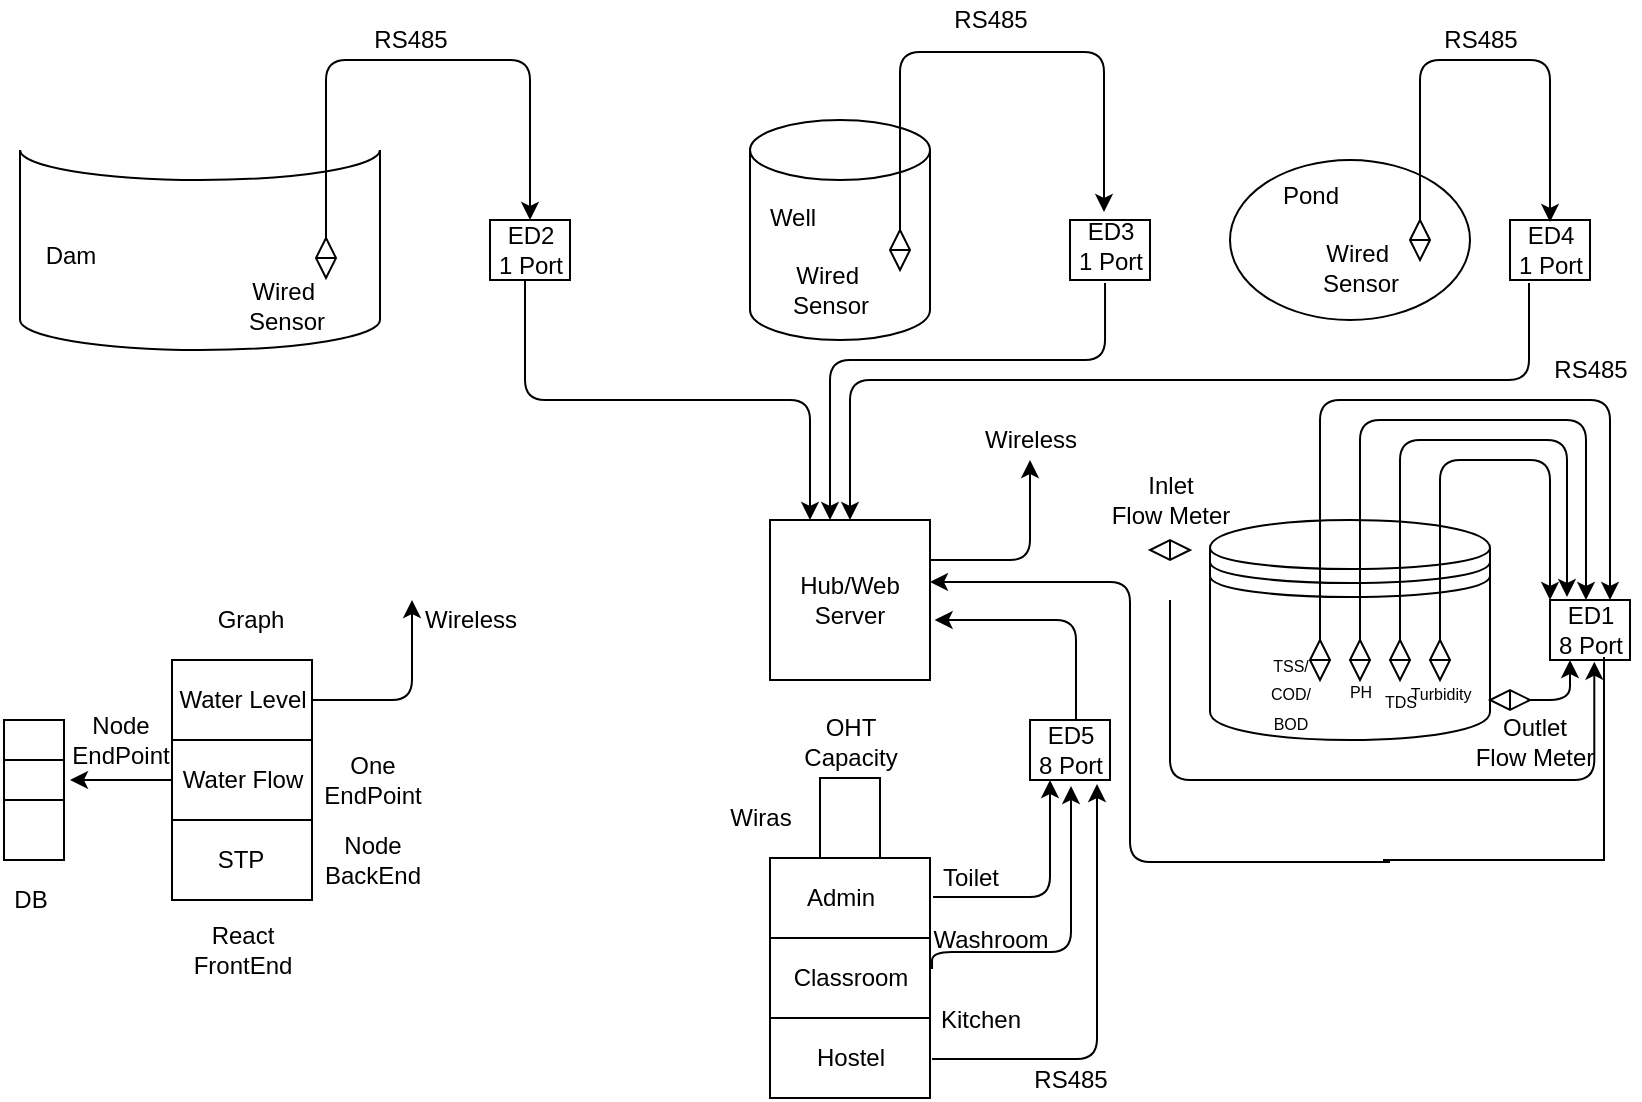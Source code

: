 <mxfile>
    <diagram id="kwumHu8r9ylj2fb_xfT_" name="Page-1">
        <mxGraphModel dx="820" dy="478" grid="1" gridSize="10" guides="1" tooltips="1" connect="1" arrows="1" fold="1" page="1" pageScale="1" pageWidth="850" pageHeight="1100" background="none" math="0" shadow="0">
            <root>
                <mxCell id="0"/>
                <mxCell id="1" parent="0"/>
                <mxCell id="13" value="" style="shape=cylinder3;whiteSpace=wrap;html=1;boundedLbl=1;backgroundOutline=1;size=15;lid=0;" parent="1" vertex="1">
                    <mxGeometry x="25" y="125" width="180" height="100" as="geometry"/>
                </mxCell>
                <mxCell id="15" value="" style="verticalLabelPosition=bottom;verticalAlign=top;html=1;shape=mxgraph.basic.rect;fillColor2=none;strokeWidth=1;size=20;indent=5;" parent="1" vertex="1">
                    <mxGeometry x="260" y="160" width="40" height="30" as="geometry"/>
                </mxCell>
                <mxCell id="19" value="" style="shape=cylinder3;whiteSpace=wrap;html=1;boundedLbl=1;backgroundOutline=1;size=15;" parent="1" vertex="1">
                    <mxGeometry x="390" y="110" width="90" height="110" as="geometry"/>
                </mxCell>
                <mxCell id="20" value="" style="verticalLabelPosition=bottom;verticalAlign=top;html=1;shape=mxgraph.basic.rect;fillColor2=none;strokeWidth=1;size=20;indent=5;" parent="1" vertex="1">
                    <mxGeometry x="550" y="160" width="40" height="30" as="geometry"/>
                </mxCell>
                <mxCell id="21" value="" style="ellipse;whiteSpace=wrap;html=1;" parent="1" vertex="1">
                    <mxGeometry x="630" y="130" width="120" height="80" as="geometry"/>
                </mxCell>
                <mxCell id="22" value="" style="verticalLabelPosition=bottom;verticalAlign=top;html=1;shape=mxgraph.basic.rect;fillColor2=none;strokeWidth=1;size=15;indent=5;" parent="1" vertex="1">
                    <mxGeometry x="770" y="160" width="40" height="30" as="geometry"/>
                </mxCell>
                <mxCell id="23" value="Hub/Web&lt;br&gt;Server" style="whiteSpace=wrap;html=1;aspect=fixed;" parent="1" vertex="1">
                    <mxGeometry x="400" y="310" width="80" height="80" as="geometry"/>
                </mxCell>
                <mxCell id="24" value="" style="shape=datastore;whiteSpace=wrap;html=1;" parent="1" vertex="1">
                    <mxGeometry x="620" y="310" width="140" height="110" as="geometry"/>
                </mxCell>
                <mxCell id="25" value="" style="verticalLabelPosition=bottom;verticalAlign=top;html=1;shape=mxgraph.basic.rect;fillColor2=none;strokeWidth=1;size=13;indent=5;" parent="1" vertex="1">
                    <mxGeometry x="790" y="350" width="40" height="30" as="geometry"/>
                </mxCell>
                <mxCell id="26" value="" style="verticalLabelPosition=bottom;verticalAlign=top;html=1;shape=mxgraph.basic.rect;fillColor2=none;strokeWidth=1;size=20;indent=5;" parent="1" vertex="1">
                    <mxGeometry x="400" y="479" width="80" height="40" as="geometry"/>
                </mxCell>
                <mxCell id="27" value="" style="verticalLabelPosition=bottom;verticalAlign=top;html=1;shape=mxgraph.basic.rect;fillColor2=none;strokeWidth=1;size=20;indent=5;" parent="1" vertex="1">
                    <mxGeometry x="400" y="519" width="80" height="40" as="geometry"/>
                </mxCell>
                <mxCell id="28" value="" style="verticalLabelPosition=bottom;verticalAlign=top;html=1;shape=mxgraph.basic.rect;fillColor2=none;strokeWidth=1;size=20;indent=5;" parent="1" vertex="1">
                    <mxGeometry x="400" y="559" width="80" height="40" as="geometry"/>
                </mxCell>
                <mxCell id="29" value="" style="verticalLabelPosition=bottom;verticalAlign=top;html=1;shape=mxgraph.basic.rect;fillColor2=none;strokeWidth=1;size=20;indent=5;" parent="1" vertex="1">
                    <mxGeometry x="425" y="439" width="30" height="40" as="geometry"/>
                </mxCell>
                <mxCell id="32" value="" style="verticalLabelPosition=bottom;verticalAlign=top;html=1;shape=mxgraph.basic.rect;fillColor2=none;strokeWidth=1;size=20;indent=5;" parent="1" vertex="1">
                    <mxGeometry x="530" y="410" width="40" height="30" as="geometry"/>
                </mxCell>
                <mxCell id="33" value="" style="verticalLabelPosition=bottom;verticalAlign=top;html=1;shape=mxgraph.basic.rect;fillColor2=none;strokeWidth=1;size=20;indent=5;" parent="1" vertex="1">
                    <mxGeometry x="101" y="380" width="70" height="40" as="geometry"/>
                </mxCell>
                <mxCell id="44" style="edgeStyle=none;html=1;" parent="1" source="34" edge="1">
                    <mxGeometry relative="1" as="geometry">
                        <mxPoint x="50" y="440" as="targetPoint"/>
                    </mxGeometry>
                </mxCell>
                <mxCell id="34" value="" style="verticalLabelPosition=bottom;verticalAlign=top;html=1;shape=mxgraph.basic.rect;fillColor2=none;strokeWidth=1;size=20;indent=5;" parent="1" vertex="1">
                    <mxGeometry x="101" y="420" width="70" height="40" as="geometry"/>
                </mxCell>
                <mxCell id="35" value="" style="verticalLabelPosition=bottom;verticalAlign=top;html=1;shape=mxgraph.basic.rect;fillColor2=none;strokeWidth=1;size=20;indent=5;" parent="1" vertex="1">
                    <mxGeometry x="101" y="460" width="70" height="40" as="geometry"/>
                </mxCell>
                <mxCell id="36" value="" style="verticalLabelPosition=bottom;verticalAlign=top;html=1;shape=mxgraph.basic.rect;fillColor2=none;strokeWidth=1;size=20;indent=5;" parent="1" vertex="1">
                    <mxGeometry x="17" y="410" width="30" height="20" as="geometry"/>
                </mxCell>
                <mxCell id="37" value="" style="verticalLabelPosition=bottom;verticalAlign=top;html=1;shape=mxgraph.basic.rect;fillColor2=none;strokeWidth=1;size=20;indent=5;" parent="1" vertex="1">
                    <mxGeometry x="17" y="430" width="30" height="40" as="geometry"/>
                </mxCell>
                <mxCell id="38" value="" style="verticalLabelPosition=bottom;verticalAlign=top;html=1;shape=mxgraph.basic.rect;fillColor2=none;strokeWidth=1;size=20;indent=5;" parent="1" vertex="1">
                    <mxGeometry x="17" y="450" width="30" height="30" as="geometry"/>
                </mxCell>
                <mxCell id="39" value="DB" style="text;html=1;align=center;verticalAlign=middle;resizable=0;points=[];autosize=1;strokeColor=none;fillColor=none;" parent="1" vertex="1">
                    <mxGeometry x="15" y="490" width="30" height="20" as="geometry"/>
                </mxCell>
                <mxCell id="45" value="Node&lt;br&gt;EndPoint" style="text;html=1;align=center;verticalAlign=middle;resizable=0;points=[];autosize=1;strokeColor=none;fillColor=none;" parent="1" vertex="1">
                    <mxGeometry x="45" y="405" width="60" height="30" as="geometry"/>
                </mxCell>
                <mxCell id="46" value="Graph" style="text;html=1;align=center;verticalAlign=middle;resizable=0;points=[];autosize=1;strokeColor=none;fillColor=none;" parent="1" vertex="1">
                    <mxGeometry x="115" y="350" width="50" height="20" as="geometry"/>
                </mxCell>
                <mxCell id="47" value="Water Level" style="text;html=1;align=center;verticalAlign=middle;resizable=0;points=[];autosize=1;strokeColor=none;fillColor=none;" parent="1" vertex="1">
                    <mxGeometry x="96" y="390" width="80" height="20" as="geometry"/>
                </mxCell>
                <mxCell id="48" value="Water Flow" style="text;html=1;align=center;verticalAlign=middle;resizable=0;points=[];autosize=1;strokeColor=none;fillColor=none;" parent="1" vertex="1">
                    <mxGeometry x="96" y="430" width="80" height="20" as="geometry"/>
                </mxCell>
                <mxCell id="49" value="STP" style="text;html=1;align=center;verticalAlign=middle;resizable=0;points=[];autosize=1;strokeColor=none;fillColor=none;" parent="1" vertex="1">
                    <mxGeometry x="115" y="470" width="40" height="20" as="geometry"/>
                </mxCell>
                <mxCell id="50" value="Node&lt;br&gt;BackEnd" style="text;html=1;align=center;verticalAlign=middle;resizable=0;points=[];autosize=1;strokeColor=none;fillColor=none;" parent="1" vertex="1">
                    <mxGeometry x="171" y="465" width="60" height="30" as="geometry"/>
                </mxCell>
                <mxCell id="51" value="React &lt;br&gt;FrontEnd" style="text;html=1;align=center;verticalAlign=middle;resizable=0;points=[];autosize=1;strokeColor=none;fillColor=none;" parent="1" vertex="1">
                    <mxGeometry x="106" y="510" width="60" height="30" as="geometry"/>
                </mxCell>
                <mxCell id="52" value="Wiras" style="text;html=1;align=center;verticalAlign=middle;resizable=0;points=[];autosize=1;strokeColor=none;fillColor=none;" parent="1" vertex="1">
                    <mxGeometry x="370" y="449" width="50" height="20" as="geometry"/>
                </mxCell>
                <mxCell id="53" value="Admin" style="text;html=1;align=center;verticalAlign=middle;resizable=0;points=[];autosize=1;strokeColor=none;fillColor=none;" parent="1" vertex="1">
                    <mxGeometry x="410" y="489" width="50" height="20" as="geometry"/>
                </mxCell>
                <mxCell id="54" value="Classroom" style="text;html=1;align=center;verticalAlign=middle;resizable=0;points=[];autosize=1;strokeColor=none;fillColor=none;" parent="1" vertex="1">
                    <mxGeometry x="405" y="529" width="70" height="20" as="geometry"/>
                </mxCell>
                <mxCell id="55" value="Hostel" style="text;html=1;align=center;verticalAlign=middle;resizable=0;points=[];autosize=1;strokeColor=none;fillColor=none;" parent="1" vertex="1">
                    <mxGeometry x="415" y="569" width="50" height="20" as="geometry"/>
                </mxCell>
                <mxCell id="56" value="One &lt;br&gt;EndPoint" style="text;html=1;align=center;verticalAlign=middle;resizable=0;points=[];autosize=1;strokeColor=none;fillColor=none;" parent="1" vertex="1">
                    <mxGeometry x="171" y="425" width="60" height="30" as="geometry"/>
                </mxCell>
                <mxCell id="58" value="" style="edgeStyle=segmentEdgeStyle;endArrow=classic;html=1;" parent="1" edge="1">
                    <mxGeometry width="50" height="50" relative="1" as="geometry">
                        <mxPoint x="171" y="400" as="sourcePoint"/>
                        <mxPoint x="221" y="350" as="targetPoint"/>
                        <Array as="points">
                            <mxPoint x="221" y="400"/>
                        </Array>
                    </mxGeometry>
                </mxCell>
                <mxCell id="59" value="Wireless" style="text;html=1;align=center;verticalAlign=middle;resizable=0;points=[];autosize=1;strokeColor=none;fillColor=none;" parent="1" vertex="1">
                    <mxGeometry x="220" y="350" width="60" height="20" as="geometry"/>
                </mxCell>
                <mxCell id="60" value="OHT&lt;br&gt;Capacity" style="text;html=1;align=center;verticalAlign=middle;resizable=0;points=[];autosize=1;strokeColor=none;fillColor=none;" parent="1" vertex="1">
                    <mxGeometry x="410" y="406" width="60" height="30" as="geometry"/>
                </mxCell>
                <mxCell id="61" value="ED5&lt;br&gt;8 Port" style="text;html=1;align=center;verticalAlign=middle;resizable=0;points=[];autosize=1;strokeColor=none;fillColor=none;" parent="1" vertex="1">
                    <mxGeometry x="525" y="410" width="50" height="30" as="geometry"/>
                </mxCell>
                <mxCell id="62" value="ED2&lt;br&gt;1 Port" style="text;html=1;align=center;verticalAlign=middle;resizable=0;points=[];autosize=1;strokeColor=none;fillColor=none;" parent="1" vertex="1">
                    <mxGeometry x="255" y="160" width="50" height="30" as="geometry"/>
                </mxCell>
                <mxCell id="63" value="ED3&lt;br&gt;1 Port" style="text;html=1;align=center;verticalAlign=middle;resizable=0;points=[];autosize=1;strokeColor=none;fillColor=none;" parent="1" vertex="1">
                    <mxGeometry x="545" y="158" width="50" height="30" as="geometry"/>
                </mxCell>
                <mxCell id="64" value="ED4&lt;br&gt;1 Port" style="text;html=1;align=center;verticalAlign=middle;resizable=0;points=[];autosize=1;strokeColor=none;fillColor=none;" parent="1" vertex="1">
                    <mxGeometry x="765" y="160" width="50" height="30" as="geometry"/>
                </mxCell>
                <mxCell id="65" value="ED1&lt;br&gt;8 Port" style="text;html=1;align=center;verticalAlign=middle;resizable=0;points=[];autosize=1;strokeColor=none;fillColor=none;" parent="1" vertex="1">
                    <mxGeometry x="785" y="350" width="50" height="30" as="geometry"/>
                </mxCell>
                <mxCell id="66" value="Kitchen" style="text;html=1;align=center;verticalAlign=middle;resizable=0;points=[];autosize=1;strokeColor=none;fillColor=none;" parent="1" vertex="1">
                    <mxGeometry x="475" y="550" width="60" height="20" as="geometry"/>
                </mxCell>
                <mxCell id="67" value="Washroom" style="text;html=1;align=center;verticalAlign=middle;resizable=0;points=[];autosize=1;strokeColor=none;fillColor=none;" parent="1" vertex="1">
                    <mxGeometry x="475" y="510" width="70" height="20" as="geometry"/>
                </mxCell>
                <mxCell id="68" value="Toilet" style="text;html=1;align=center;verticalAlign=middle;resizable=0;points=[];autosize=1;strokeColor=none;fillColor=none;" parent="1" vertex="1">
                    <mxGeometry x="480" y="479" width="40" height="20" as="geometry"/>
                </mxCell>
                <mxCell id="69" value="" style="edgeStyle=segmentEdgeStyle;endArrow=classic;html=1;exitX=1.019;exitY=0.488;exitDx=0;exitDy=0;exitPerimeter=0;" parent="1" source="26" edge="1">
                    <mxGeometry width="50" height="50" relative="1" as="geometry">
                        <mxPoint x="490" y="490" as="sourcePoint"/>
                        <mxPoint x="540" y="440" as="targetPoint"/>
                    </mxGeometry>
                </mxCell>
                <mxCell id="72" value="" style="edgeStyle=segmentEdgeStyle;endArrow=classic;html=1;entryX=0.51;entryY=1.1;entryDx=0;entryDy=0;entryPerimeter=0;exitX=1.013;exitY=0.388;exitDx=0;exitDy=0;exitPerimeter=0;" parent="1" source="27" target="61" edge="1">
                    <mxGeometry width="50" height="50" relative="1" as="geometry">
                        <mxPoint x="500" y="525" as="sourcePoint"/>
                        <mxPoint x="550" y="475" as="targetPoint"/>
                        <Array as="points">
                            <mxPoint x="551" y="526"/>
                        </Array>
                    </mxGeometry>
                </mxCell>
                <mxCell id="73" value="" style="edgeStyle=segmentEdgeStyle;endArrow=classic;html=1;entryX=0.77;entryY=1.067;entryDx=0;entryDy=0;entryPerimeter=0;exitX=1.013;exitY=0.513;exitDx=0;exitDy=0;exitPerimeter=0;" parent="1" source="28" target="61" edge="1">
                    <mxGeometry width="50" height="50" relative="1" as="geometry">
                        <mxPoint x="515" y="570" as="sourcePoint"/>
                        <mxPoint x="565" y="520" as="targetPoint"/>
                    </mxGeometry>
                </mxCell>
                <mxCell id="75" value="" style="shape=sortShape;perimeter=rhombusPerimeter;whiteSpace=wrap;html=1;" parent="1" vertex="1">
                    <mxGeometry x="460" y="165" width="10" height="20" as="geometry"/>
                </mxCell>
                <mxCell id="76" value="" style="shape=sortShape;perimeter=rhombusPerimeter;whiteSpace=wrap;html=1;" parent="1" vertex="1">
                    <mxGeometry x="720" y="160" width="10" height="20" as="geometry"/>
                </mxCell>
                <mxCell id="77" value="" style="shape=sortShape;perimeter=rhombusPerimeter;whiteSpace=wrap;html=1;" parent="1" vertex="1">
                    <mxGeometry x="173" y="169" width="10" height="20" as="geometry"/>
                </mxCell>
                <mxCell id="78" value="" style="shape=sortShape;perimeter=rhombusPerimeter;whiteSpace=wrap;html=1;" parent="1" vertex="1">
                    <mxGeometry x="710" y="370" width="10" height="20" as="geometry"/>
                </mxCell>
                <mxCell id="79" value="" style="shape=sortShape;perimeter=rhombusPerimeter;whiteSpace=wrap;html=1;" parent="1" vertex="1">
                    <mxGeometry x="690" y="370" width="10" height="20" as="geometry"/>
                </mxCell>
                <mxCell id="80" value="" style="shape=sortShape;perimeter=rhombusPerimeter;whiteSpace=wrap;html=1;" parent="1" vertex="1">
                    <mxGeometry x="670" y="370" width="10" height="20" as="geometry"/>
                </mxCell>
                <mxCell id="81" value="" style="shape=sortShape;perimeter=rhombusPerimeter;whiteSpace=wrap;html=1;" parent="1" vertex="1">
                    <mxGeometry x="730" y="370" width="10" height="20" as="geometry"/>
                </mxCell>
                <mxCell id="82" value="" style="edgeStyle=elbowEdgeStyle;elbow=vertical;endArrow=classic;html=1;exitX=0.5;exitY=0;exitDx=0;exitDy=0;entryX=0.5;entryY=0;entryDx=0;entryDy=0;entryPerimeter=0;" parent="1" source="77" target="62" edge="1">
                    <mxGeometry width="50" height="50" relative="1" as="geometry">
                        <mxPoint x="250" y="220" as="sourcePoint"/>
                        <mxPoint x="300" y="170" as="targetPoint"/>
                        <Array as="points">
                            <mxPoint x="230" y="80"/>
                        </Array>
                    </mxGeometry>
                </mxCell>
                <mxCell id="83" value="" style="edgeStyle=elbowEdgeStyle;elbow=vertical;endArrow=classic;html=1;exitX=0.45;exitY=0.983;exitDx=0;exitDy=0;exitPerimeter=0;entryX=0.25;entryY=0;entryDx=0;entryDy=0;" parent="1" source="62" target="23" edge="1">
                    <mxGeometry width="50" height="50" relative="1" as="geometry">
                        <mxPoint x="250" y="220" as="sourcePoint"/>
                        <mxPoint x="300" y="170" as="targetPoint"/>
                        <Array as="points">
                            <mxPoint x="290" y="250"/>
                            <mxPoint x="320" y="260"/>
                            <mxPoint x="290" y="270"/>
                        </Array>
                    </mxGeometry>
                </mxCell>
                <mxCell id="86" value="" style="edgeStyle=elbowEdgeStyle;elbow=vertical;endArrow=classic;html=1;exitX=0.5;exitY=0;exitDx=0;exitDy=0;entryX=0.5;entryY=0;entryDx=0;entryDy=0;entryPerimeter=0;" parent="1" edge="1">
                    <mxGeometry width="50" height="50" relative="1" as="geometry">
                        <mxPoint x="465" y="165" as="sourcePoint"/>
                        <mxPoint x="567" y="156" as="targetPoint"/>
                        <Array as="points">
                            <mxPoint x="577" y="76"/>
                        </Array>
                    </mxGeometry>
                </mxCell>
                <mxCell id="91" value="" style="edgeStyle=elbowEdgeStyle;elbow=vertical;endArrow=classic;html=1;entryX=0.5;entryY=0.033;entryDx=0;entryDy=0;entryPerimeter=0;" parent="1" target="64" edge="1">
                    <mxGeometry width="50" height="50" relative="1" as="geometry">
                        <mxPoint x="725" y="161" as="sourcePoint"/>
                        <mxPoint x="775" y="111" as="targetPoint"/>
                        <Array as="points">
                            <mxPoint x="750" y="80"/>
                        </Array>
                    </mxGeometry>
                </mxCell>
                <mxCell id="92" value="" style="edgeStyle=elbowEdgeStyle;elbow=vertical;endArrow=classic;html=1;entryX=0.7;entryY=0;entryDx=0;entryDy=0;entryPerimeter=0;exitX=0.5;exitY=0;exitDx=0;exitDy=0;" parent="1" source="80" target="65" edge="1">
                    <mxGeometry width="50" height="50" relative="1" as="geometry">
                        <mxPoint x="735" y="370" as="sourcePoint"/>
                        <mxPoint x="785" y="320" as="targetPoint"/>
                        <Array as="points">
                            <mxPoint x="740" y="250"/>
                            <mxPoint x="710" y="260"/>
                            <mxPoint x="795" y="240"/>
                        </Array>
                    </mxGeometry>
                </mxCell>
                <mxCell id="93" value="" style="edgeStyle=elbowEdgeStyle;elbow=vertical;endArrow=classic;html=1;exitX=0.5;exitY=0;exitDx=0;exitDy=0;entryX=0.46;entryY=0;entryDx=0;entryDy=0;entryPerimeter=0;" parent="1" source="79" target="65" edge="1">
                    <mxGeometry width="50" height="50" relative="1" as="geometry">
                        <mxPoint x="700" y="420" as="sourcePoint"/>
                        <mxPoint x="750" y="370" as="targetPoint"/>
                        <Array as="points">
                            <mxPoint x="750" y="260"/>
                            <mxPoint x="710" y="260"/>
                        </Array>
                    </mxGeometry>
                </mxCell>
                <mxCell id="94" value="" style="edgeStyle=elbowEdgeStyle;elbow=vertical;endArrow=classic;html=1;entryX=0.27;entryY=-0.05;entryDx=0;entryDy=0;entryPerimeter=0;exitX=0.5;exitY=0;exitDx=0;exitDy=0;" parent="1" source="78" target="65" edge="1">
                    <mxGeometry width="50" height="50" relative="1" as="geometry">
                        <mxPoint x="705" y="380" as="sourcePoint"/>
                        <mxPoint x="818" y="360" as="targetPoint"/>
                        <Array as="points">
                            <mxPoint x="760" y="270"/>
                            <mxPoint x="720" y="270"/>
                        </Array>
                    </mxGeometry>
                </mxCell>
                <mxCell id="95" value="" style="edgeStyle=elbowEdgeStyle;elbow=vertical;endArrow=classic;html=1;exitX=0.5;exitY=0;exitDx=0;exitDy=0;entryX=0.1;entryY=0;entryDx=0;entryDy=0;entryPerimeter=0;" parent="1" source="81" target="65" edge="1">
                    <mxGeometry width="50" height="50" relative="1" as="geometry">
                        <mxPoint x="715" y="390" as="sourcePoint"/>
                        <mxPoint x="828" y="370" as="targetPoint"/>
                        <Array as="points">
                            <mxPoint x="760" y="280"/>
                            <mxPoint x="770" y="280"/>
                            <mxPoint x="730" y="280"/>
                        </Array>
                    </mxGeometry>
                </mxCell>
                <mxCell id="96" value="" style="edgeStyle=elbowEdgeStyle;elbow=vertical;endArrow=classic;html=1;exitX=0.438;exitY=1.05;exitDx=0;exitDy=0;exitPerimeter=0;entryX=0.375;entryY=0;entryDx=0;entryDy=0;entryPerimeter=0;" parent="1" source="20" target="23" edge="1">
                    <mxGeometry width="50" height="50" relative="1" as="geometry">
                        <mxPoint x="380" y="320" as="sourcePoint"/>
                        <mxPoint x="430" y="270" as="targetPoint"/>
                        <Array as="points">
                            <mxPoint x="500" y="230"/>
                        </Array>
                    </mxGeometry>
                </mxCell>
                <mxCell id="97" value="" style="edgeStyle=elbowEdgeStyle;elbow=vertical;endArrow=classic;html=1;exitX=0.29;exitY=1.05;exitDx=0;exitDy=0;exitPerimeter=0;entryX=0.5;entryY=0;entryDx=0;entryDy=0;" parent="1" source="64" target="23" edge="1">
                    <mxGeometry width="50" height="50" relative="1" as="geometry">
                        <mxPoint x="605" y="290" as="sourcePoint"/>
                        <mxPoint x="455" y="270" as="targetPoint"/>
                        <Array as="points">
                            <mxPoint x="530" y="240"/>
                        </Array>
                    </mxGeometry>
                </mxCell>
                <mxCell id="98" value="" style="edgeStyle=elbowEdgeStyle;elbow=vertical;endArrow=classic;html=1;exitX=0.56;exitY=0.017;exitDx=0;exitDy=0;exitPerimeter=0;entryX=1.029;entryY=0.621;entryDx=0;entryDy=0;entryPerimeter=0;" parent="1" source="61" target="23" edge="1">
                    <mxGeometry width="50" height="50" relative="1" as="geometry">
                        <mxPoint x="600" y="420" as="sourcePoint"/>
                        <mxPoint x="500" y="360" as="targetPoint"/>
                        <Array as="points">
                            <mxPoint x="530" y="360"/>
                            <mxPoint x="510" y="330"/>
                            <mxPoint x="510" y="280"/>
                            <mxPoint x="510" y="260"/>
                        </Array>
                    </mxGeometry>
                </mxCell>
                <mxCell id="102" value="" style="edgeStyle=elbowEdgeStyle;elbow=horizontal;endArrow=classic;html=1;" parent="1" edge="1">
                    <mxGeometry width="50" height="50" relative="1" as="geometry">
                        <mxPoint x="710" y="481" as="sourcePoint"/>
                        <mxPoint x="480" y="341" as="targetPoint"/>
                        <Array as="points">
                            <mxPoint x="580" y="416"/>
                            <mxPoint x="600" y="431"/>
                            <mxPoint x="600" y="431"/>
                            <mxPoint x="600" y="391"/>
                            <mxPoint x="610" y="386"/>
                        </Array>
                    </mxGeometry>
                </mxCell>
                <mxCell id="106" value="" style="shape=sortShape;perimeter=rhombusPerimeter;whiteSpace=wrap;html=1;rotation=90;" parent="1" vertex="1">
                    <mxGeometry x="765" y="390" width="10" height="20" as="geometry"/>
                </mxCell>
                <mxCell id="107" value="" style="shape=sortShape;perimeter=rhombusPerimeter;whiteSpace=wrap;html=1;rotation=90;" parent="1" vertex="1">
                    <mxGeometry x="595" y="315" width="10" height="20" as="geometry"/>
                </mxCell>
                <mxCell id="113" value="" style="shape=partialRectangle;whiteSpace=wrap;html=1;bottom=0;right=0;fillColor=none;rotation=-180;" parent="1" vertex="1">
                    <mxGeometry x="707" y="379" width="110" height="101" as="geometry"/>
                </mxCell>
                <mxCell id="118" value="" style="edgeStyle=elbowEdgeStyle;elbow=vertical;endArrow=classic;html=1;entryX=0.543;entryY=1.028;entryDx=0;entryDy=0;entryPerimeter=0;" parent="1" target="65" edge="1">
                    <mxGeometry width="50" height="50" relative="1" as="geometry">
                        <mxPoint x="600" y="350" as="sourcePoint"/>
                        <mxPoint x="690" y="440" as="targetPoint"/>
                        <Array as="points">
                            <mxPoint x="710" y="440"/>
                            <mxPoint x="605" y="430"/>
                        </Array>
                    </mxGeometry>
                </mxCell>
                <mxCell id="121" value="" style="edgeStyle=segmentEdgeStyle;endArrow=classic;html=1;" parent="1" edge="1">
                    <mxGeometry width="50" height="50" relative="1" as="geometry">
                        <mxPoint x="780" y="400" as="sourcePoint"/>
                        <mxPoint x="800" y="380" as="targetPoint"/>
                        <Array as="points">
                            <mxPoint x="800" y="400"/>
                        </Array>
                    </mxGeometry>
                </mxCell>
                <mxCell id="122" value="Wired&amp;nbsp;&lt;br&gt;Sensor" style="text;html=1;align=center;verticalAlign=middle;resizable=0;points=[];autosize=1;strokeColor=none;fillColor=none;" parent="1" vertex="1">
                    <mxGeometry x="133" y="188" width="50" height="30" as="geometry"/>
                </mxCell>
                <mxCell id="123" value="Dam" style="text;html=1;align=center;verticalAlign=middle;resizable=0;points=[];autosize=1;strokeColor=none;fillColor=none;" parent="1" vertex="1">
                    <mxGeometry x="30" y="168" width="40" height="20" as="geometry"/>
                </mxCell>
                <mxCell id="125" value="Well" style="text;html=1;align=center;verticalAlign=middle;resizable=0;points=[];autosize=1;strokeColor=none;fillColor=none;" parent="1" vertex="1">
                    <mxGeometry x="391" y="149" width="40" height="20" as="geometry"/>
                </mxCell>
                <mxCell id="126" value="Pond" style="text;html=1;align=center;verticalAlign=middle;resizable=0;points=[];autosize=1;strokeColor=none;fillColor=none;" parent="1" vertex="1">
                    <mxGeometry x="650" y="138" width="40" height="20" as="geometry"/>
                </mxCell>
                <mxCell id="128" value="RS485" style="text;html=1;align=center;verticalAlign=middle;resizable=0;points=[];autosize=1;strokeColor=none;fillColor=none;" parent="1" vertex="1">
                    <mxGeometry x="195" y="60" width="50" height="20" as="geometry"/>
                </mxCell>
                <mxCell id="129" value="RS485" style="text;html=1;align=center;verticalAlign=middle;resizable=0;points=[];autosize=1;strokeColor=none;fillColor=none;" parent="1" vertex="1">
                    <mxGeometry x="485" y="50" width="50" height="20" as="geometry"/>
                </mxCell>
                <mxCell id="130" value="RS485" style="text;html=1;align=center;verticalAlign=middle;resizable=0;points=[];autosize=1;strokeColor=none;fillColor=none;" parent="1" vertex="1">
                    <mxGeometry x="730" y="60" width="50" height="20" as="geometry"/>
                </mxCell>
                <mxCell id="131" value="RS485" style="text;html=1;align=center;verticalAlign=middle;resizable=0;points=[];autosize=1;strokeColor=none;fillColor=none;" parent="1" vertex="1">
                    <mxGeometry x="785" y="225" width="50" height="20" as="geometry"/>
                </mxCell>
                <mxCell id="132" value="RS485" style="text;html=1;align=center;verticalAlign=middle;resizable=0;points=[];autosize=1;strokeColor=none;fillColor=none;" parent="1" vertex="1">
                    <mxGeometry x="525" y="580" width="50" height="20" as="geometry"/>
                </mxCell>
                <mxCell id="134" value="" style="edgeStyle=segmentEdgeStyle;endArrow=classic;html=1;" parent="1" edge="1">
                    <mxGeometry width="50" height="50" relative="1" as="geometry">
                        <mxPoint x="480" y="330" as="sourcePoint"/>
                        <mxPoint x="530" y="280" as="targetPoint"/>
                    </mxGeometry>
                </mxCell>
                <mxCell id="135" value="Wireless" style="text;html=1;align=center;verticalAlign=middle;resizable=0;points=[];autosize=1;strokeColor=none;fillColor=none;" parent="1" vertex="1">
                    <mxGeometry x="500" y="260" width="60" height="20" as="geometry"/>
                </mxCell>
                <mxCell id="136" value="Inlet&lt;br&gt;Flow Meter" style="text;html=1;align=center;verticalAlign=middle;resizable=0;points=[];autosize=1;strokeColor=none;fillColor=none;" parent="1" vertex="1">
                    <mxGeometry x="565" y="285" width="70" height="30" as="geometry"/>
                </mxCell>
                <mxCell id="145" value="Outlet&lt;br&gt;Flow Meter" style="text;html=1;align=center;verticalAlign=middle;resizable=0;points=[];autosize=1;strokeColor=none;fillColor=none;" parent="1" vertex="1">
                    <mxGeometry x="747" y="406" width="70" height="30" as="geometry"/>
                </mxCell>
                <mxCell id="146" value="&lt;font style=&quot;font-size: 8px&quot;&gt;PH&lt;/font&gt;" style="text;html=1;align=center;verticalAlign=middle;resizable=0;points=[];autosize=1;strokeColor=none;fillColor=none;" parent="1" vertex="1">
                    <mxGeometry x="680" y="385" width="30" height="20" as="geometry"/>
                </mxCell>
                <mxCell id="147" value="&lt;font style=&quot;font-size: 8px&quot;&gt;Turbidity&lt;/font&gt;" style="text;html=1;align=center;verticalAlign=middle;resizable=0;points=[];autosize=1;strokeColor=none;fillColor=none;" parent="1" vertex="1">
                    <mxGeometry x="710" y="386" width="50" height="20" as="geometry"/>
                </mxCell>
                <mxCell id="148" value="&lt;font style=&quot;font-size: 8px&quot;&gt;TSS/&lt;br&gt;COD/&lt;br&gt;BOD&lt;/font&gt;" style="text;html=1;align=center;verticalAlign=middle;resizable=0;points=[];autosize=1;strokeColor=none;fillColor=none;" parent="1" vertex="1">
                    <mxGeometry x="640" y="371" width="40" height="50" as="geometry"/>
                </mxCell>
                <mxCell id="149" value="&lt;font style=&quot;font-size: 8px&quot;&gt;TDS&lt;/font&gt;" style="text;html=1;align=center;verticalAlign=middle;resizable=0;points=[];autosize=1;strokeColor=none;fillColor=none;" parent="1" vertex="1">
                    <mxGeometry x="700" y="390" width="30" height="20" as="geometry"/>
                </mxCell>
                <mxCell id="150" value="Wired&amp;nbsp;&lt;br&gt;Sensor" style="text;html=1;align=center;verticalAlign=middle;resizable=0;points=[];autosize=1;strokeColor=none;fillColor=none;" parent="1" vertex="1">
                    <mxGeometry x="405" y="180" width="50" height="30" as="geometry"/>
                </mxCell>
                <mxCell id="151" value="Wired&amp;nbsp;&lt;br&gt;Sensor" style="text;html=1;align=center;verticalAlign=middle;resizable=0;points=[];autosize=1;strokeColor=none;fillColor=none;" parent="1" vertex="1">
                    <mxGeometry x="670" y="169" width="50" height="30" as="geometry"/>
                </mxCell>
            </root>
        </mxGraphModel>
    </diagram>
</mxfile>
